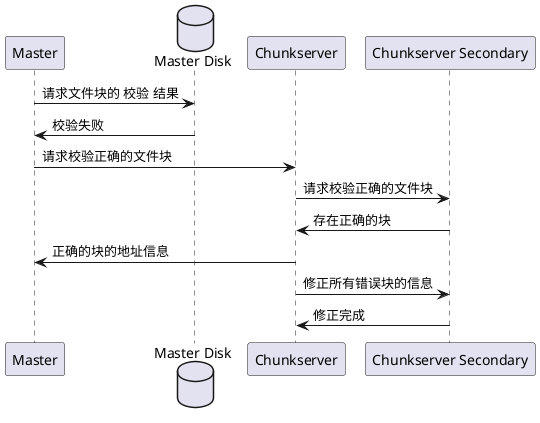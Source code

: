 @startuml "Data Calibration"
participant "Master" as master
database "Master Disk" as disk_m

participant "Chunkserver" as chunkserver
participant "Chunkserver Secondary" as secondary

master -> disk_m : 请求文件块的 校验 结果
disk_m -> master: 校验失败

master -> chunkserver : 请求校验正确的文件块
chunkserver -> secondary : 请求校验正确的文件块

secondary -> chunkserver : 存在正确的块
chunkserver -> master: 正确的块的地址信息

chunkserver -> secondary : 修正所有错误块的信息
secondary -> chunkserver : 修正完成



@enduml